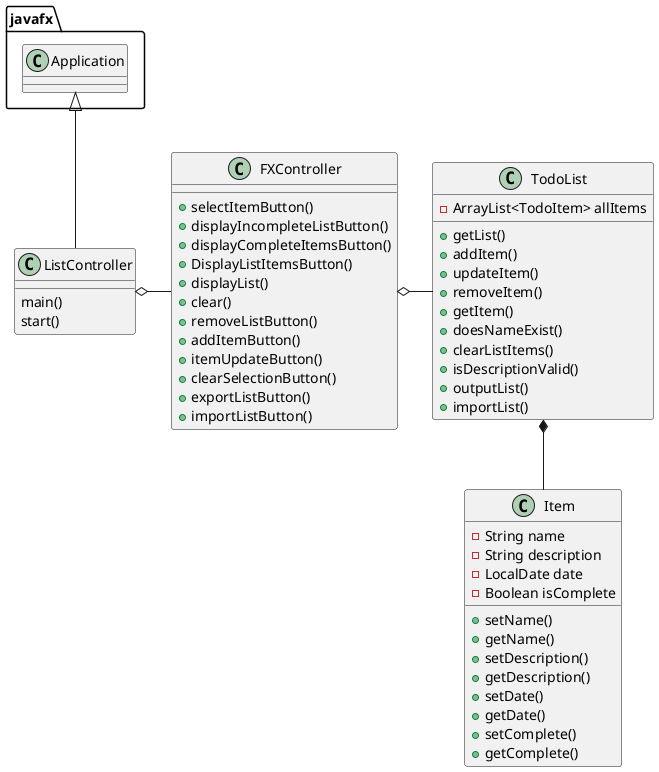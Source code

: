 @startuml
'https://plantuml.com/class-diagram

class ListController{
    main()
    start()
}

class FXController{
    +selectItemButton()
    +displayIncompleteListButton()
    +displayCompleteItemsButton()
    +DisplayListItemsButton()
    +displayList()
    +clear()
    +removeListButton()
    +addItemButton()
    +itemUpdateButton()
    +clearSelectionButton()
    +exportListButton()
    +importListButton()
}

class TodoList{
    -ArrayList<TodoItem> allItems

    +getList()
    +addItem()
    +updateItem()
    +removeItem()
    +getItem()
    +doesNameExist()
    +clearListItems()
    +isDescriptionValid()
    +outputList()
    +importList()
}

class Item{
    -String name
    -String description
    -LocalDate date
    -Boolean isComplete

    +setName()
    +getName()
    +setDescription()
    +getDescription()
    +setDate()
    +getDate()
    +setComplete()
    +getComplete()
}




javafx.Application <|-- ListController
ListController o- FXController
TodoList *-- Item
FXController o- TodoList
@enduml